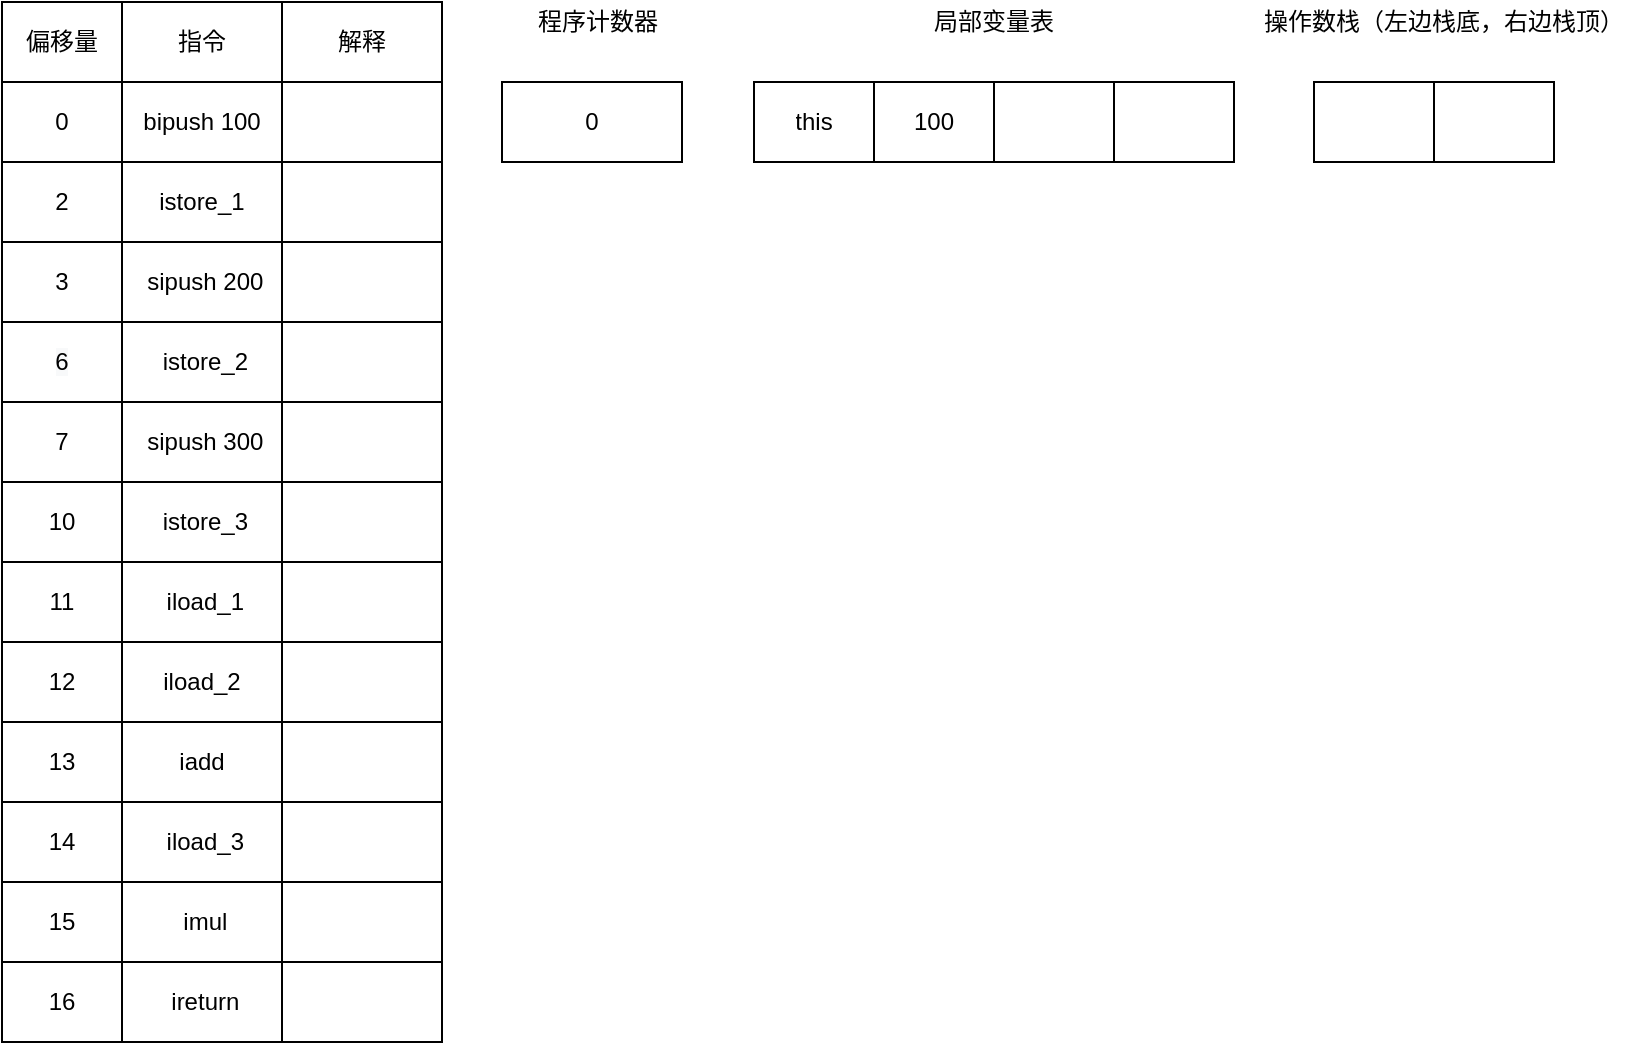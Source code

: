<mxfile version="14.9.2" type="github">
  <diagram id="sqrWlP-hndjEy4cqaaY2" name="Page-1">
    <mxGraphModel dx="946" dy="536" grid="1" gridSize="10" guides="1" tooltips="1" connect="1" arrows="1" fold="1" page="1" pageScale="1" pageWidth="827" pageHeight="1169" math="0" shadow="0">
      <root>
        <mxCell id="0" />
        <mxCell id="1" parent="0" />
        <mxCell id="s4EFjNfNSJcxo-a09yfP-1" value="" style="shape=table;html=1;whiteSpace=wrap;startSize=0;container=1;collapsible=0;childLayout=tableLayout;" vertex="1" parent="1">
          <mxGeometry x="150" y="260" width="220" height="520" as="geometry" />
        </mxCell>
        <mxCell id="s4EFjNfNSJcxo-a09yfP-2" value="" style="shape=partialRectangle;html=1;whiteSpace=wrap;collapsible=0;dropTarget=0;pointerEvents=0;fillColor=none;top=0;left=0;bottom=0;right=0;points=[[0,0.5],[1,0.5]];portConstraint=eastwest;" vertex="1" parent="s4EFjNfNSJcxo-a09yfP-1">
          <mxGeometry width="220" height="40" as="geometry" />
        </mxCell>
        <mxCell id="s4EFjNfNSJcxo-a09yfP-3" value="偏移量" style="shape=partialRectangle;html=1;whiteSpace=wrap;connectable=0;fillColor=none;top=0;left=0;bottom=0;right=0;overflow=hidden;" vertex="1" parent="s4EFjNfNSJcxo-a09yfP-2">
          <mxGeometry width="60" height="40" as="geometry" />
        </mxCell>
        <mxCell id="s4EFjNfNSJcxo-a09yfP-4" value="指令" style="shape=partialRectangle;html=1;whiteSpace=wrap;connectable=0;fillColor=none;top=0;left=0;bottom=0;right=0;overflow=hidden;" vertex="1" parent="s4EFjNfNSJcxo-a09yfP-2">
          <mxGeometry x="60" width="80" height="40" as="geometry" />
        </mxCell>
        <mxCell id="s4EFjNfNSJcxo-a09yfP-80" value="解释" style="shape=partialRectangle;html=1;whiteSpace=wrap;connectable=0;fillColor=none;top=0;left=0;bottom=0;right=0;overflow=hidden;" vertex="1" parent="s4EFjNfNSJcxo-a09yfP-2">
          <mxGeometry x="140" width="80" height="40" as="geometry" />
        </mxCell>
        <mxCell id="s4EFjNfNSJcxo-a09yfP-6" value="" style="shape=partialRectangle;html=1;whiteSpace=wrap;collapsible=0;dropTarget=0;pointerEvents=0;fillColor=none;top=0;left=0;bottom=0;right=0;points=[[0,0.5],[1,0.5]];portConstraint=eastwest;" vertex="1" parent="s4EFjNfNSJcxo-a09yfP-1">
          <mxGeometry y="40" width="220" height="40" as="geometry" />
        </mxCell>
        <mxCell id="s4EFjNfNSJcxo-a09yfP-7" value="0" style="shape=partialRectangle;html=1;whiteSpace=wrap;connectable=0;fillColor=none;top=0;left=0;bottom=0;right=0;overflow=hidden;" vertex="1" parent="s4EFjNfNSJcxo-a09yfP-6">
          <mxGeometry width="60" height="40" as="geometry" />
        </mxCell>
        <mxCell id="s4EFjNfNSJcxo-a09yfP-8" value="bipush 100" style="shape=partialRectangle;html=1;whiteSpace=wrap;connectable=0;fillColor=none;top=0;left=0;bottom=0;right=0;overflow=hidden;" vertex="1" parent="s4EFjNfNSJcxo-a09yfP-6">
          <mxGeometry x="60" width="80" height="40" as="geometry" />
        </mxCell>
        <mxCell id="s4EFjNfNSJcxo-a09yfP-81" style="shape=partialRectangle;html=1;whiteSpace=wrap;connectable=0;fillColor=none;top=0;left=0;bottom=0;right=0;overflow=hidden;" vertex="1" parent="s4EFjNfNSJcxo-a09yfP-6">
          <mxGeometry x="140" width="80" height="40" as="geometry" />
        </mxCell>
        <mxCell id="s4EFjNfNSJcxo-a09yfP-10" value="" style="shape=partialRectangle;html=1;whiteSpace=wrap;collapsible=0;dropTarget=0;pointerEvents=0;fillColor=none;top=0;left=0;bottom=0;right=0;points=[[0,0.5],[1,0.5]];portConstraint=eastwest;" vertex="1" parent="s4EFjNfNSJcxo-a09yfP-1">
          <mxGeometry y="80" width="220" height="40" as="geometry" />
        </mxCell>
        <mxCell id="s4EFjNfNSJcxo-a09yfP-11" value="2" style="shape=partialRectangle;html=1;whiteSpace=wrap;connectable=0;fillColor=none;top=0;left=0;bottom=0;right=0;overflow=hidden;" vertex="1" parent="s4EFjNfNSJcxo-a09yfP-10">
          <mxGeometry width="60" height="40" as="geometry" />
        </mxCell>
        <mxCell id="s4EFjNfNSJcxo-a09yfP-12" value="&lt;div&gt;istore_1&lt;br&gt;&lt;/div&gt;" style="shape=partialRectangle;html=1;whiteSpace=wrap;connectable=0;fillColor=none;top=0;left=0;bottom=0;right=0;overflow=hidden;" vertex="1" parent="s4EFjNfNSJcxo-a09yfP-10">
          <mxGeometry x="60" width="80" height="40" as="geometry" />
        </mxCell>
        <mxCell id="s4EFjNfNSJcxo-a09yfP-82" style="shape=partialRectangle;html=1;whiteSpace=wrap;connectable=0;fillColor=none;top=0;left=0;bottom=0;right=0;overflow=hidden;" vertex="1" parent="s4EFjNfNSJcxo-a09yfP-10">
          <mxGeometry x="140" width="80" height="40" as="geometry" />
        </mxCell>
        <mxCell id="s4EFjNfNSJcxo-a09yfP-14" style="shape=partialRectangle;html=1;whiteSpace=wrap;collapsible=0;dropTarget=0;pointerEvents=0;fillColor=none;top=0;left=0;bottom=0;right=0;points=[[0,0.5],[1,0.5]];portConstraint=eastwest;" vertex="1" parent="s4EFjNfNSJcxo-a09yfP-1">
          <mxGeometry y="120" width="220" height="40" as="geometry" />
        </mxCell>
        <mxCell id="s4EFjNfNSJcxo-a09yfP-15" value="&lt;span&gt;3&lt;/span&gt;" style="shape=partialRectangle;html=1;whiteSpace=wrap;connectable=0;fillColor=none;top=0;left=0;bottom=0;right=0;overflow=hidden;" vertex="1" parent="s4EFjNfNSJcxo-a09yfP-14">
          <mxGeometry width="60" height="40" as="geometry" />
        </mxCell>
        <mxCell id="s4EFjNfNSJcxo-a09yfP-16" value="&amp;nbsp;sipush 200" style="shape=partialRectangle;html=1;whiteSpace=wrap;connectable=0;fillColor=none;top=0;left=0;bottom=0;right=0;overflow=hidden;" vertex="1" parent="s4EFjNfNSJcxo-a09yfP-14">
          <mxGeometry x="60" width="80" height="40" as="geometry" />
        </mxCell>
        <mxCell id="s4EFjNfNSJcxo-a09yfP-83" style="shape=partialRectangle;html=1;whiteSpace=wrap;connectable=0;fillColor=none;top=0;left=0;bottom=0;right=0;overflow=hidden;" vertex="1" parent="s4EFjNfNSJcxo-a09yfP-14">
          <mxGeometry x="140" width="80" height="40" as="geometry" />
        </mxCell>
        <mxCell id="s4EFjNfNSJcxo-a09yfP-18" style="shape=partialRectangle;html=1;whiteSpace=wrap;collapsible=0;dropTarget=0;pointerEvents=0;fillColor=none;top=0;left=0;bottom=0;right=0;points=[[0,0.5],[1,0.5]];portConstraint=eastwest;" vertex="1" parent="s4EFjNfNSJcxo-a09yfP-1">
          <mxGeometry y="160" width="220" height="40" as="geometry" />
        </mxCell>
        <mxCell id="s4EFjNfNSJcxo-a09yfP-19" value="&lt;meta charset=&quot;utf-8&quot;&gt;&lt;span style=&quot;color: rgb(0, 0, 0); font-family: helvetica; font-size: 12px; font-style: normal; font-weight: 400; letter-spacing: normal; text-align: center; text-indent: 0px; text-transform: none; word-spacing: 0px; background-color: rgb(248, 249, 250); display: inline; float: none;&quot;&gt;6&lt;/span&gt;" style="shape=partialRectangle;html=1;whiteSpace=wrap;connectable=0;fillColor=none;top=0;left=0;bottom=0;right=0;overflow=hidden;" vertex="1" parent="s4EFjNfNSJcxo-a09yfP-18">
          <mxGeometry width="60" height="40" as="geometry" />
        </mxCell>
        <mxCell id="s4EFjNfNSJcxo-a09yfP-20" value="&amp;nbsp;istore_2" style="shape=partialRectangle;html=1;whiteSpace=wrap;connectable=0;fillColor=none;top=0;left=0;bottom=0;right=0;overflow=hidden;" vertex="1" parent="s4EFjNfNSJcxo-a09yfP-18">
          <mxGeometry x="60" width="80" height="40" as="geometry" />
        </mxCell>
        <mxCell id="s4EFjNfNSJcxo-a09yfP-84" style="shape=partialRectangle;html=1;whiteSpace=wrap;connectable=0;fillColor=none;top=0;left=0;bottom=0;right=0;overflow=hidden;" vertex="1" parent="s4EFjNfNSJcxo-a09yfP-18">
          <mxGeometry x="140" width="80" height="40" as="geometry" />
        </mxCell>
        <mxCell id="s4EFjNfNSJcxo-a09yfP-22" style="shape=partialRectangle;html=1;whiteSpace=wrap;collapsible=0;dropTarget=0;pointerEvents=0;fillColor=none;top=0;left=0;bottom=0;right=0;points=[[0,0.5],[1,0.5]];portConstraint=eastwest;" vertex="1" parent="s4EFjNfNSJcxo-a09yfP-1">
          <mxGeometry y="200" width="220" height="40" as="geometry" />
        </mxCell>
        <mxCell id="s4EFjNfNSJcxo-a09yfP-23" value="&lt;span&gt;7&lt;/span&gt;" style="shape=partialRectangle;html=1;whiteSpace=wrap;connectable=0;fillColor=none;top=0;left=0;bottom=0;right=0;overflow=hidden;" vertex="1" parent="s4EFjNfNSJcxo-a09yfP-22">
          <mxGeometry width="60" height="40" as="geometry" />
        </mxCell>
        <mxCell id="s4EFjNfNSJcxo-a09yfP-24" value="&amp;nbsp;sipush 300" style="shape=partialRectangle;html=1;whiteSpace=wrap;connectable=0;fillColor=none;top=0;left=0;bottom=0;right=0;overflow=hidden;" vertex="1" parent="s4EFjNfNSJcxo-a09yfP-22">
          <mxGeometry x="60" width="80" height="40" as="geometry" />
        </mxCell>
        <mxCell id="s4EFjNfNSJcxo-a09yfP-85" style="shape=partialRectangle;html=1;whiteSpace=wrap;connectable=0;fillColor=none;top=0;left=0;bottom=0;right=0;overflow=hidden;" vertex="1" parent="s4EFjNfNSJcxo-a09yfP-22">
          <mxGeometry x="140" width="80" height="40" as="geometry" />
        </mxCell>
        <mxCell id="s4EFjNfNSJcxo-a09yfP-26" style="shape=partialRectangle;html=1;whiteSpace=wrap;collapsible=0;dropTarget=0;pointerEvents=0;fillColor=none;top=0;left=0;bottom=0;right=0;points=[[0,0.5],[1,0.5]];portConstraint=eastwest;" vertex="1" parent="s4EFjNfNSJcxo-a09yfP-1">
          <mxGeometry y="240" width="220" height="40" as="geometry" />
        </mxCell>
        <mxCell id="s4EFjNfNSJcxo-a09yfP-27" value="&lt;span&gt;10&lt;/span&gt;" style="shape=partialRectangle;html=1;whiteSpace=wrap;connectable=0;fillColor=none;top=0;left=0;bottom=0;right=0;overflow=hidden;" vertex="1" parent="s4EFjNfNSJcxo-a09yfP-26">
          <mxGeometry width="60" height="40" as="geometry" />
        </mxCell>
        <mxCell id="s4EFjNfNSJcxo-a09yfP-28" value="&amp;nbsp;istore_3" style="shape=partialRectangle;html=1;whiteSpace=wrap;connectable=0;fillColor=none;top=0;left=0;bottom=0;right=0;overflow=hidden;" vertex="1" parent="s4EFjNfNSJcxo-a09yfP-26">
          <mxGeometry x="60" width="80" height="40" as="geometry" />
        </mxCell>
        <mxCell id="s4EFjNfNSJcxo-a09yfP-86" style="shape=partialRectangle;html=1;whiteSpace=wrap;connectable=0;fillColor=none;top=0;left=0;bottom=0;right=0;overflow=hidden;" vertex="1" parent="s4EFjNfNSJcxo-a09yfP-26">
          <mxGeometry x="140" width="80" height="40" as="geometry" />
        </mxCell>
        <mxCell id="s4EFjNfNSJcxo-a09yfP-30" style="shape=partialRectangle;html=1;whiteSpace=wrap;collapsible=0;dropTarget=0;pointerEvents=0;fillColor=none;top=0;left=0;bottom=0;right=0;points=[[0,0.5],[1,0.5]];portConstraint=eastwest;" vertex="1" parent="s4EFjNfNSJcxo-a09yfP-1">
          <mxGeometry y="280" width="220" height="40" as="geometry" />
        </mxCell>
        <mxCell id="s4EFjNfNSJcxo-a09yfP-31" value="11" style="shape=partialRectangle;html=1;whiteSpace=wrap;connectable=0;fillColor=none;top=0;left=0;bottom=0;right=0;overflow=hidden;" vertex="1" parent="s4EFjNfNSJcxo-a09yfP-30">
          <mxGeometry width="60" height="40" as="geometry" />
        </mxCell>
        <mxCell id="s4EFjNfNSJcxo-a09yfP-32" value="&amp;nbsp;iload_1" style="shape=partialRectangle;html=1;whiteSpace=wrap;connectable=0;fillColor=none;top=0;left=0;bottom=0;right=0;overflow=hidden;" vertex="1" parent="s4EFjNfNSJcxo-a09yfP-30">
          <mxGeometry x="60" width="80" height="40" as="geometry" />
        </mxCell>
        <mxCell id="s4EFjNfNSJcxo-a09yfP-87" style="shape=partialRectangle;html=1;whiteSpace=wrap;connectable=0;fillColor=none;top=0;left=0;bottom=0;right=0;overflow=hidden;" vertex="1" parent="s4EFjNfNSJcxo-a09yfP-30">
          <mxGeometry x="140" width="80" height="40" as="geometry" />
        </mxCell>
        <mxCell id="s4EFjNfNSJcxo-a09yfP-34" style="shape=partialRectangle;html=1;whiteSpace=wrap;collapsible=0;dropTarget=0;pointerEvents=0;fillColor=none;top=0;left=0;bottom=0;right=0;points=[[0,0.5],[1,0.5]];portConstraint=eastwest;" vertex="1" parent="s4EFjNfNSJcxo-a09yfP-1">
          <mxGeometry y="320" width="220" height="40" as="geometry" />
        </mxCell>
        <mxCell id="s4EFjNfNSJcxo-a09yfP-35" value="12" style="shape=partialRectangle;html=1;whiteSpace=wrap;connectable=0;fillColor=none;top=0;left=0;bottom=0;right=0;overflow=hidden;" vertex="1" parent="s4EFjNfNSJcxo-a09yfP-34">
          <mxGeometry width="60" height="40" as="geometry" />
        </mxCell>
        <mxCell id="s4EFjNfNSJcxo-a09yfP-36" value="iload_2" style="shape=partialRectangle;html=1;whiteSpace=wrap;connectable=0;fillColor=none;top=0;left=0;bottom=0;right=0;overflow=hidden;" vertex="1" parent="s4EFjNfNSJcxo-a09yfP-34">
          <mxGeometry x="60" width="80" height="40" as="geometry" />
        </mxCell>
        <mxCell id="s4EFjNfNSJcxo-a09yfP-88" style="shape=partialRectangle;html=1;whiteSpace=wrap;connectable=0;fillColor=none;top=0;left=0;bottom=0;right=0;overflow=hidden;" vertex="1" parent="s4EFjNfNSJcxo-a09yfP-34">
          <mxGeometry x="140" width="80" height="40" as="geometry" />
        </mxCell>
        <mxCell id="s4EFjNfNSJcxo-a09yfP-38" style="shape=partialRectangle;html=1;whiteSpace=wrap;collapsible=0;dropTarget=0;pointerEvents=0;fillColor=none;top=0;left=0;bottom=0;right=0;points=[[0,0.5],[1,0.5]];portConstraint=eastwest;" vertex="1" parent="s4EFjNfNSJcxo-a09yfP-1">
          <mxGeometry y="360" width="220" height="40" as="geometry" />
        </mxCell>
        <mxCell id="s4EFjNfNSJcxo-a09yfP-39" value="13" style="shape=partialRectangle;html=1;whiteSpace=wrap;connectable=0;fillColor=none;top=0;left=0;bottom=0;right=0;overflow=hidden;" vertex="1" parent="s4EFjNfNSJcxo-a09yfP-38">
          <mxGeometry width="60" height="40" as="geometry" />
        </mxCell>
        <mxCell id="s4EFjNfNSJcxo-a09yfP-40" value="iadd" style="shape=partialRectangle;html=1;whiteSpace=wrap;connectable=0;fillColor=none;top=0;left=0;bottom=0;right=0;overflow=hidden;" vertex="1" parent="s4EFjNfNSJcxo-a09yfP-38">
          <mxGeometry x="60" width="80" height="40" as="geometry" />
        </mxCell>
        <mxCell id="s4EFjNfNSJcxo-a09yfP-89" style="shape=partialRectangle;html=1;whiteSpace=wrap;connectable=0;fillColor=none;top=0;left=0;bottom=0;right=0;overflow=hidden;" vertex="1" parent="s4EFjNfNSJcxo-a09yfP-38">
          <mxGeometry x="140" width="80" height="40" as="geometry" />
        </mxCell>
        <mxCell id="s4EFjNfNSJcxo-a09yfP-42" style="shape=partialRectangle;html=1;whiteSpace=wrap;collapsible=0;dropTarget=0;pointerEvents=0;fillColor=none;top=0;left=0;bottom=0;right=0;points=[[0,0.5],[1,0.5]];portConstraint=eastwest;" vertex="1" parent="s4EFjNfNSJcxo-a09yfP-1">
          <mxGeometry y="400" width="220" height="40" as="geometry" />
        </mxCell>
        <mxCell id="s4EFjNfNSJcxo-a09yfP-43" value="&lt;span&gt;14&lt;/span&gt;" style="shape=partialRectangle;html=1;whiteSpace=wrap;connectable=0;fillColor=none;top=0;left=0;bottom=0;right=0;overflow=hidden;" vertex="1" parent="s4EFjNfNSJcxo-a09yfP-42">
          <mxGeometry width="60" height="40" as="geometry" />
        </mxCell>
        <mxCell id="s4EFjNfNSJcxo-a09yfP-44" value="&amp;nbsp;iload_3" style="shape=partialRectangle;html=1;whiteSpace=wrap;connectable=0;fillColor=none;top=0;left=0;bottom=0;right=0;overflow=hidden;" vertex="1" parent="s4EFjNfNSJcxo-a09yfP-42">
          <mxGeometry x="60" width="80" height="40" as="geometry" />
        </mxCell>
        <mxCell id="s4EFjNfNSJcxo-a09yfP-90" style="shape=partialRectangle;html=1;whiteSpace=wrap;connectable=0;fillColor=none;top=0;left=0;bottom=0;right=0;overflow=hidden;" vertex="1" parent="s4EFjNfNSJcxo-a09yfP-42">
          <mxGeometry x="140" width="80" height="40" as="geometry" />
        </mxCell>
        <mxCell id="s4EFjNfNSJcxo-a09yfP-46" style="shape=partialRectangle;html=1;whiteSpace=wrap;collapsible=0;dropTarget=0;pointerEvents=0;fillColor=none;top=0;left=0;bottom=0;right=0;points=[[0,0.5],[1,0.5]];portConstraint=eastwest;" vertex="1" parent="s4EFjNfNSJcxo-a09yfP-1">
          <mxGeometry y="440" width="220" height="40" as="geometry" />
        </mxCell>
        <mxCell id="s4EFjNfNSJcxo-a09yfP-47" value="&lt;span&gt;15&lt;/span&gt;" style="shape=partialRectangle;html=1;whiteSpace=wrap;connectable=0;fillColor=none;top=0;left=0;bottom=0;right=0;overflow=hidden;" vertex="1" parent="s4EFjNfNSJcxo-a09yfP-46">
          <mxGeometry width="60" height="40" as="geometry" />
        </mxCell>
        <mxCell id="s4EFjNfNSJcxo-a09yfP-48" value="&amp;nbsp;imul" style="shape=partialRectangle;html=1;whiteSpace=wrap;connectable=0;fillColor=none;top=0;left=0;bottom=0;right=0;overflow=hidden;" vertex="1" parent="s4EFjNfNSJcxo-a09yfP-46">
          <mxGeometry x="60" width="80" height="40" as="geometry" />
        </mxCell>
        <mxCell id="s4EFjNfNSJcxo-a09yfP-91" style="shape=partialRectangle;html=1;whiteSpace=wrap;connectable=0;fillColor=none;top=0;left=0;bottom=0;right=0;overflow=hidden;" vertex="1" parent="s4EFjNfNSJcxo-a09yfP-46">
          <mxGeometry x="140" width="80" height="40" as="geometry" />
        </mxCell>
        <mxCell id="s4EFjNfNSJcxo-a09yfP-50" style="shape=partialRectangle;html=1;whiteSpace=wrap;collapsible=0;dropTarget=0;pointerEvents=0;fillColor=none;top=0;left=0;bottom=0;right=0;points=[[0,0.5],[1,0.5]];portConstraint=eastwest;" vertex="1" parent="s4EFjNfNSJcxo-a09yfP-1">
          <mxGeometry y="480" width="220" height="40" as="geometry" />
        </mxCell>
        <mxCell id="s4EFjNfNSJcxo-a09yfP-51" value="&lt;span&gt;16&lt;/span&gt;" style="shape=partialRectangle;html=1;whiteSpace=wrap;connectable=0;fillColor=none;top=0;left=0;bottom=0;right=0;overflow=hidden;" vertex="1" parent="s4EFjNfNSJcxo-a09yfP-50">
          <mxGeometry width="60" height="40" as="geometry" />
        </mxCell>
        <mxCell id="s4EFjNfNSJcxo-a09yfP-52" value="&amp;nbsp;ireturn" style="shape=partialRectangle;html=1;whiteSpace=wrap;connectable=0;fillColor=none;top=0;left=0;bottom=0;right=0;overflow=hidden;" vertex="1" parent="s4EFjNfNSJcxo-a09yfP-50">
          <mxGeometry x="60" width="80" height="40" as="geometry" />
        </mxCell>
        <mxCell id="s4EFjNfNSJcxo-a09yfP-92" style="shape=partialRectangle;html=1;whiteSpace=wrap;connectable=0;fillColor=none;top=0;left=0;bottom=0;right=0;overflow=hidden;" vertex="1" parent="s4EFjNfNSJcxo-a09yfP-50">
          <mxGeometry x="140" width="80" height="40" as="geometry" />
        </mxCell>
        <mxCell id="s4EFjNfNSJcxo-a09yfP-53" value="0" style="rounded=0;whiteSpace=wrap;html=1;" vertex="1" parent="1">
          <mxGeometry x="400" y="300" width="90" height="40" as="geometry" />
        </mxCell>
        <mxCell id="s4EFjNfNSJcxo-a09yfP-54" value="程序计数器" style="text;html=1;strokeColor=none;fillColor=none;align=center;verticalAlign=middle;whiteSpace=wrap;rounded=0;" vertex="1" parent="1">
          <mxGeometry x="400" y="260" width="96" height="20" as="geometry" />
        </mxCell>
        <mxCell id="s4EFjNfNSJcxo-a09yfP-55" value="局部变量表" style="text;html=1;strokeColor=none;fillColor=none;align=center;verticalAlign=middle;whiteSpace=wrap;rounded=0;" vertex="1" parent="1">
          <mxGeometry x="598" y="260" width="96" height="20" as="geometry" />
        </mxCell>
        <mxCell id="s4EFjNfNSJcxo-a09yfP-56" value="" style="shape=table;html=1;whiteSpace=wrap;startSize=0;container=1;collapsible=0;childLayout=tableLayout;" vertex="1" parent="1">
          <mxGeometry x="526" y="300" width="240" height="40" as="geometry" />
        </mxCell>
        <mxCell id="s4EFjNfNSJcxo-a09yfP-57" value="" style="shape=partialRectangle;html=1;whiteSpace=wrap;collapsible=0;dropTarget=0;pointerEvents=0;fillColor=none;top=0;left=0;bottom=0;right=0;points=[[0,0.5],[1,0.5]];portConstraint=eastwest;" vertex="1" parent="s4EFjNfNSJcxo-a09yfP-56">
          <mxGeometry width="240" height="40" as="geometry" />
        </mxCell>
        <mxCell id="s4EFjNfNSJcxo-a09yfP-69" value="this" style="shape=partialRectangle;html=1;whiteSpace=wrap;connectable=0;fillColor=none;top=0;left=0;bottom=0;right=0;overflow=hidden;" vertex="1" parent="s4EFjNfNSJcxo-a09yfP-57">
          <mxGeometry width="60" height="40" as="geometry" />
        </mxCell>
        <mxCell id="s4EFjNfNSJcxo-a09yfP-58" value="100" style="shape=partialRectangle;html=1;whiteSpace=wrap;connectable=0;fillColor=none;top=0;left=0;bottom=0;right=0;overflow=hidden;" vertex="1" parent="s4EFjNfNSJcxo-a09yfP-57">
          <mxGeometry x="60" width="60" height="40" as="geometry" />
        </mxCell>
        <mxCell id="s4EFjNfNSJcxo-a09yfP-59" value="" style="shape=partialRectangle;html=1;whiteSpace=wrap;connectable=0;fillColor=none;top=0;left=0;bottom=0;right=0;overflow=hidden;" vertex="1" parent="s4EFjNfNSJcxo-a09yfP-57">
          <mxGeometry x="120" width="60" height="40" as="geometry" />
        </mxCell>
        <mxCell id="s4EFjNfNSJcxo-a09yfP-60" value="" style="shape=partialRectangle;html=1;whiteSpace=wrap;connectable=0;fillColor=none;top=0;left=0;bottom=0;right=0;overflow=hidden;" vertex="1" parent="s4EFjNfNSJcxo-a09yfP-57">
          <mxGeometry x="180" width="60" height="40" as="geometry" />
        </mxCell>
        <mxCell id="s4EFjNfNSJcxo-a09yfP-73" value="操作数栈（左边栈底，右边栈顶）" style="text;html=1;strokeColor=none;fillColor=none;align=center;verticalAlign=middle;whiteSpace=wrap;rounded=0;" vertex="1" parent="1">
          <mxGeometry x="776" y="260" width="190" height="20" as="geometry" />
        </mxCell>
        <mxCell id="s4EFjNfNSJcxo-a09yfP-74" value="" style="shape=table;html=1;whiteSpace=wrap;startSize=0;container=1;collapsible=0;childLayout=tableLayout;" vertex="1" parent="1">
          <mxGeometry x="806" y="300" width="120" height="40" as="geometry" />
        </mxCell>
        <mxCell id="s4EFjNfNSJcxo-a09yfP-75" value="" style="shape=partialRectangle;html=1;whiteSpace=wrap;collapsible=0;dropTarget=0;pointerEvents=0;fillColor=none;top=0;left=0;bottom=0;right=0;points=[[0,0.5],[1,0.5]];portConstraint=eastwest;" vertex="1" parent="s4EFjNfNSJcxo-a09yfP-74">
          <mxGeometry width="120" height="40" as="geometry" />
        </mxCell>
        <mxCell id="s4EFjNfNSJcxo-a09yfP-76" style="shape=partialRectangle;html=1;whiteSpace=wrap;connectable=0;fillColor=none;top=0;left=0;bottom=0;right=0;overflow=hidden;" vertex="1" parent="s4EFjNfNSJcxo-a09yfP-75">
          <mxGeometry width="60" height="40" as="geometry" />
        </mxCell>
        <mxCell id="s4EFjNfNSJcxo-a09yfP-77" value="" style="shape=partialRectangle;html=1;whiteSpace=wrap;connectable=0;fillColor=none;top=0;left=0;bottom=0;right=0;overflow=hidden;" vertex="1" parent="s4EFjNfNSJcxo-a09yfP-75">
          <mxGeometry x="60" width="60" height="40" as="geometry" />
        </mxCell>
      </root>
    </mxGraphModel>
  </diagram>
</mxfile>
